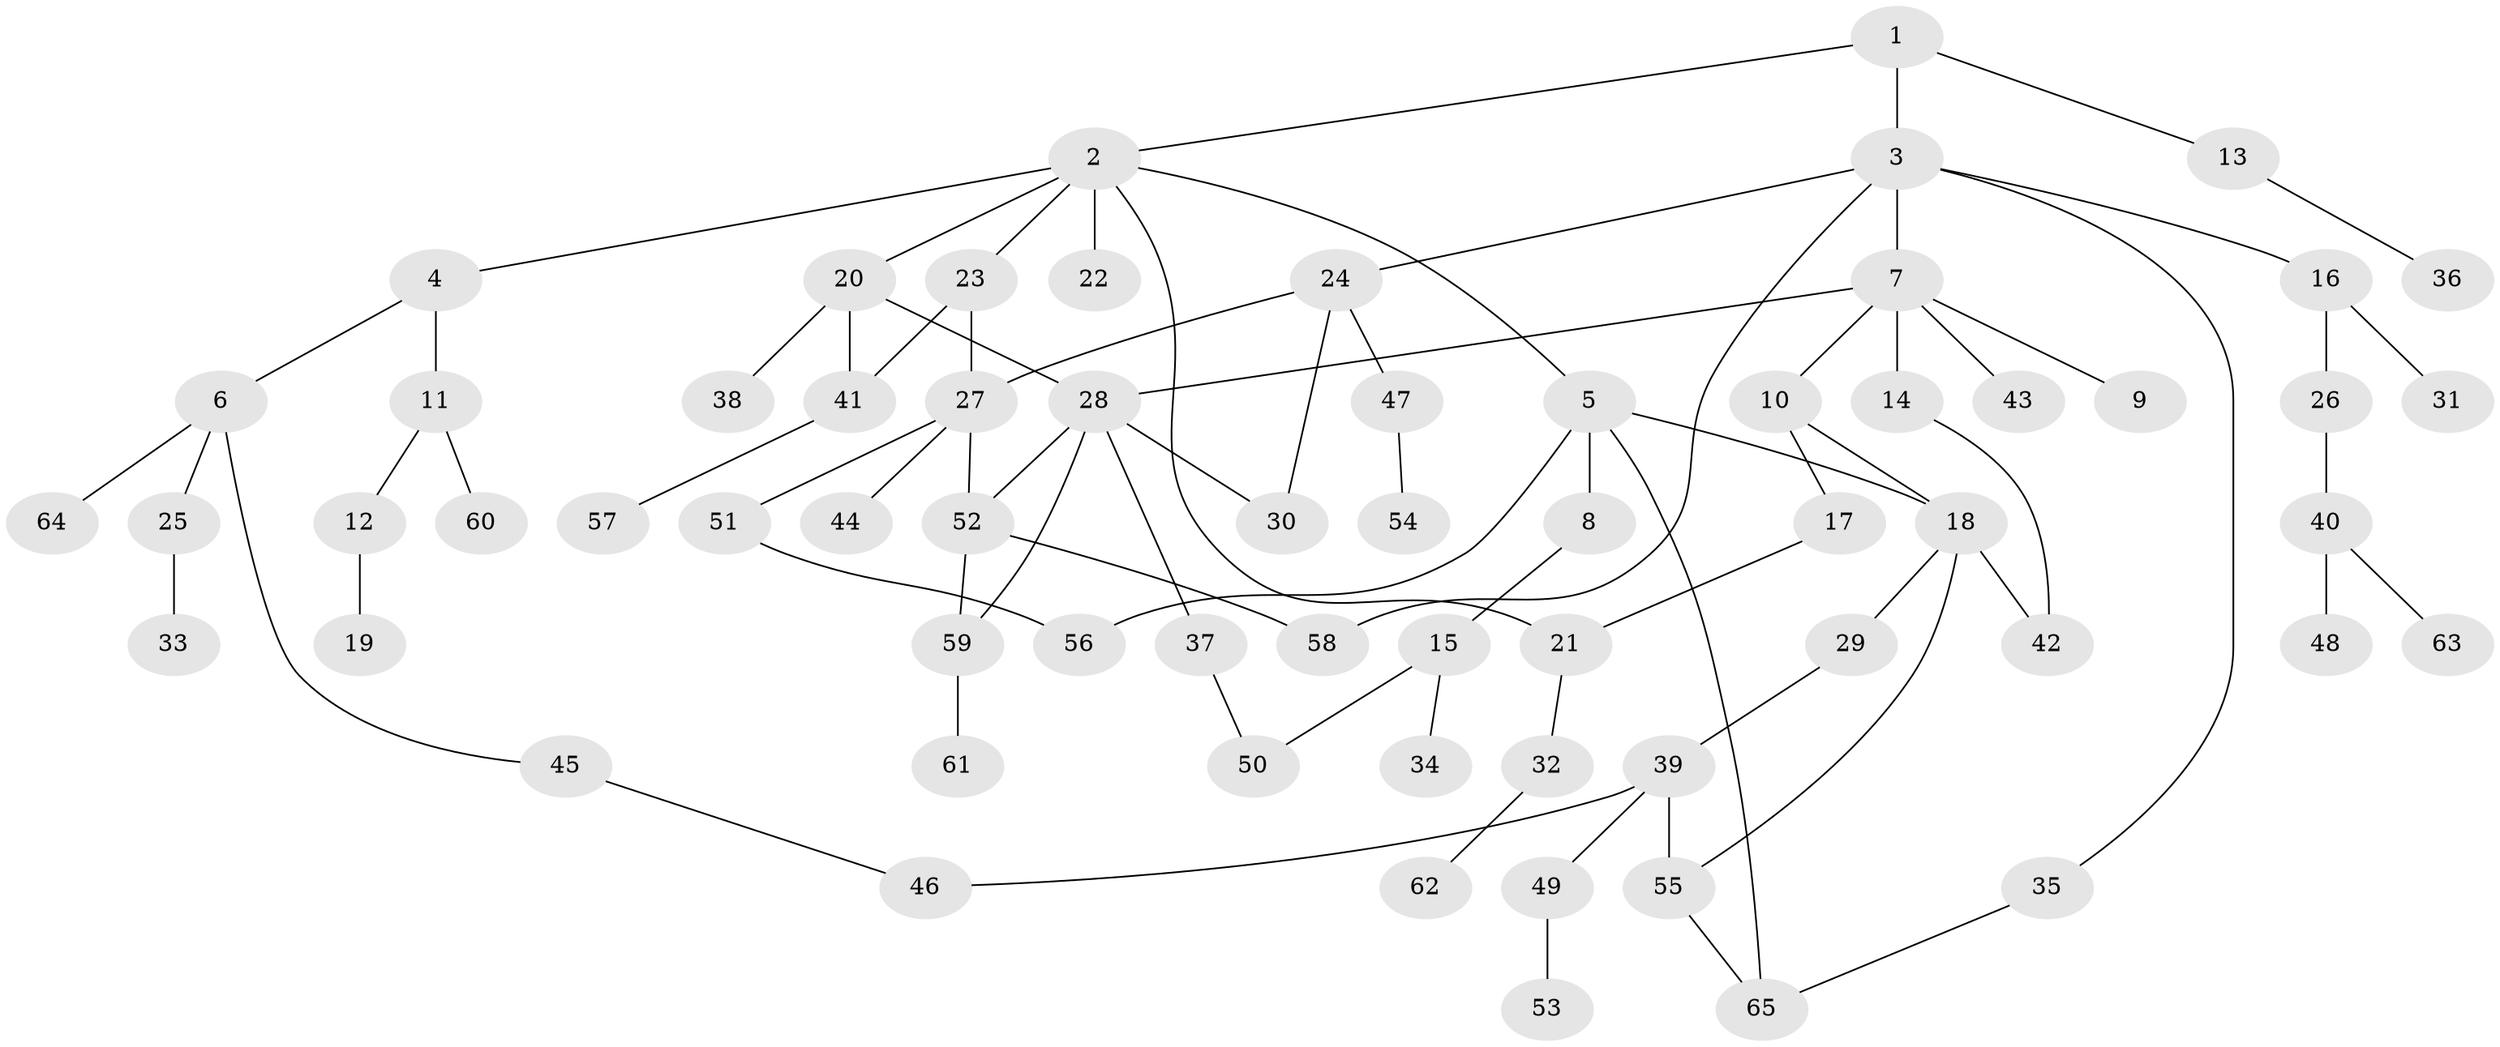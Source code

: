 // Generated by graph-tools (version 1.1) at 2025/13/03/09/25 04:13:31]
// undirected, 65 vertices, 80 edges
graph export_dot {
graph [start="1"]
  node [color=gray90,style=filled];
  1;
  2;
  3;
  4;
  5;
  6;
  7;
  8;
  9;
  10;
  11;
  12;
  13;
  14;
  15;
  16;
  17;
  18;
  19;
  20;
  21;
  22;
  23;
  24;
  25;
  26;
  27;
  28;
  29;
  30;
  31;
  32;
  33;
  34;
  35;
  36;
  37;
  38;
  39;
  40;
  41;
  42;
  43;
  44;
  45;
  46;
  47;
  48;
  49;
  50;
  51;
  52;
  53;
  54;
  55;
  56;
  57;
  58;
  59;
  60;
  61;
  62;
  63;
  64;
  65;
  1 -- 2;
  1 -- 3;
  1 -- 13;
  2 -- 4;
  2 -- 5;
  2 -- 20;
  2 -- 21;
  2 -- 22;
  2 -- 23;
  3 -- 7;
  3 -- 16;
  3 -- 24;
  3 -- 35;
  3 -- 58;
  4 -- 6;
  4 -- 11;
  5 -- 8;
  5 -- 18;
  5 -- 56;
  5 -- 65;
  6 -- 25;
  6 -- 45;
  6 -- 64;
  7 -- 9;
  7 -- 10;
  7 -- 14;
  7 -- 43;
  7 -- 28;
  8 -- 15;
  10 -- 17;
  10 -- 18;
  11 -- 12;
  11 -- 60;
  12 -- 19;
  13 -- 36;
  14 -- 42;
  15 -- 34;
  15 -- 50;
  16 -- 26;
  16 -- 31;
  17 -- 21;
  18 -- 29;
  18 -- 55;
  18 -- 42;
  20 -- 28;
  20 -- 38;
  20 -- 41;
  21 -- 32;
  23 -- 41;
  23 -- 27;
  24 -- 27;
  24 -- 30;
  24 -- 47;
  25 -- 33;
  26 -- 40;
  27 -- 44;
  27 -- 51;
  27 -- 52;
  28 -- 37;
  28 -- 52;
  28 -- 30;
  28 -- 59;
  29 -- 39;
  32 -- 62;
  35 -- 65;
  37 -- 50;
  39 -- 46;
  39 -- 49;
  39 -- 55;
  40 -- 48;
  40 -- 63;
  41 -- 57;
  45 -- 46;
  47 -- 54;
  49 -- 53;
  51 -- 56;
  52 -- 58;
  52 -- 59;
  55 -- 65;
  59 -- 61;
}
